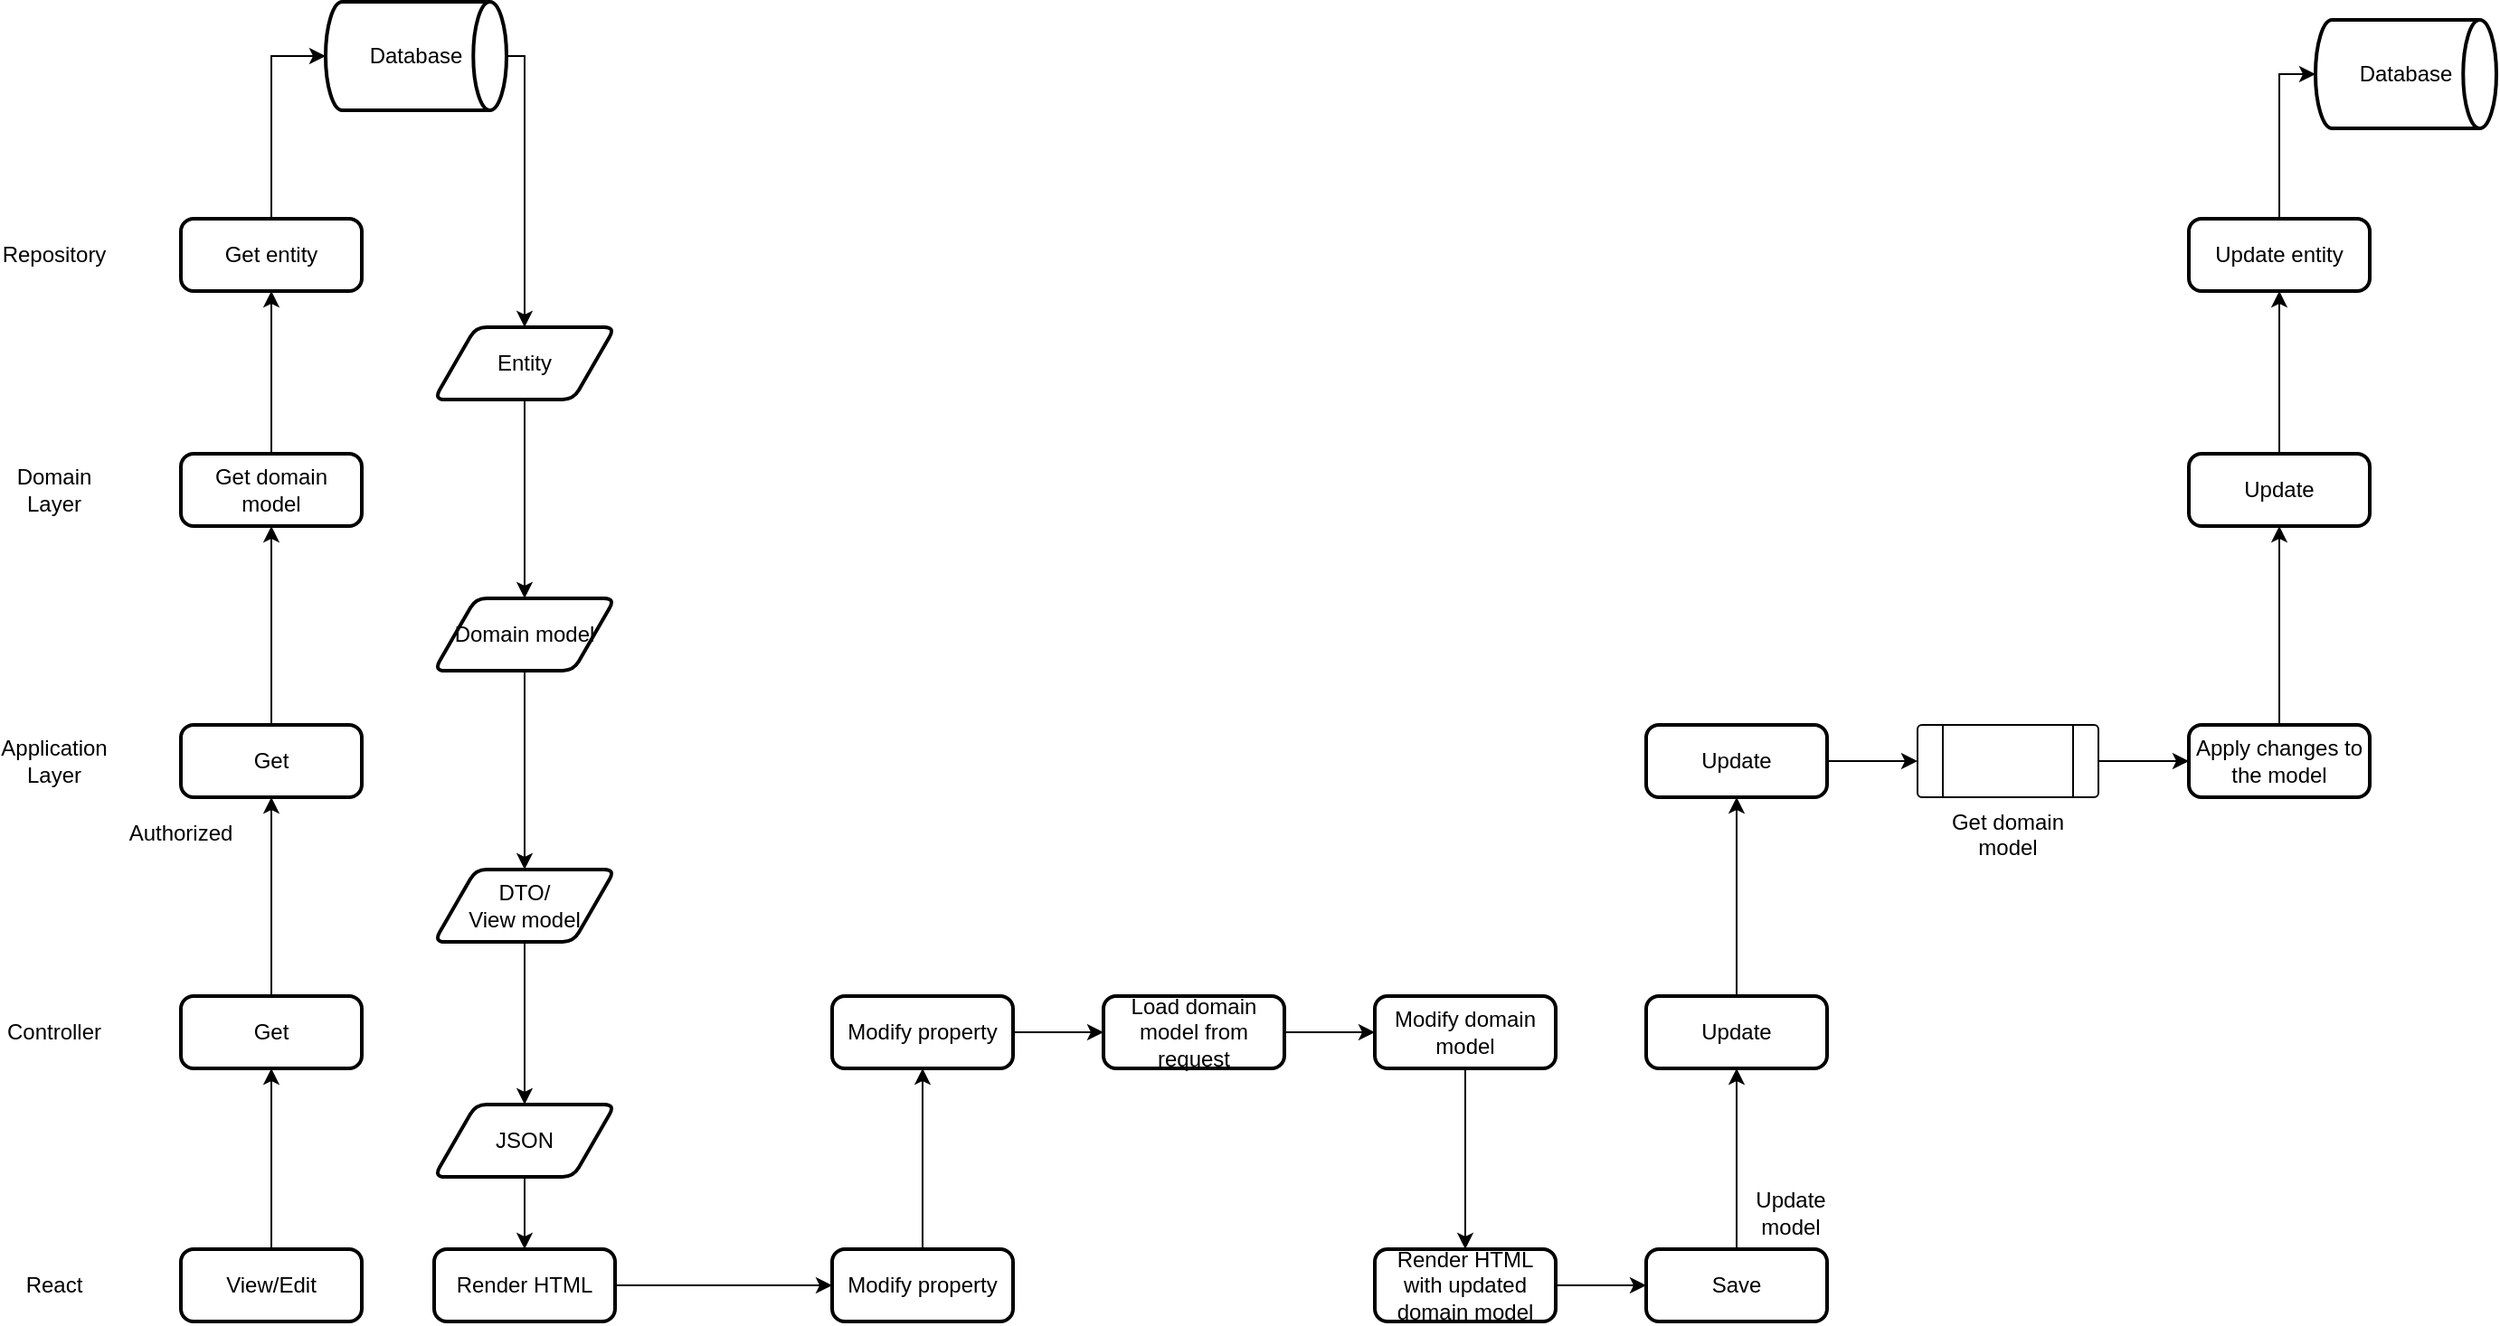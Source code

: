 <mxfile version="18.1.3" type="github" pages="2">
  <diagram id="UZlAoY8R5VcKf9cAuN2n" name="Page-1">
    <mxGraphModel dx="1422" dy="1934" grid="1" gridSize="10" guides="1" tooltips="1" connect="1" arrows="1" fold="1" page="1" pageScale="1" pageWidth="850" pageHeight="1100" math="0" shadow="0">
      <root>
        <mxCell id="0" />
        <mxCell id="1" parent="0" />
        <mxCell id="nLotIpKPpWjUnJANjfWQ-1" value="React" style="text;html=1;strokeColor=none;fillColor=none;align=center;verticalAlign=middle;whiteSpace=wrap;rounded=0;" parent="1" vertex="1">
          <mxGeometry x="90" y="620" width="40" height="20" as="geometry" />
        </mxCell>
        <mxCell id="nLotIpKPpWjUnJANjfWQ-2" value="Controller" style="text;html=1;strokeColor=none;fillColor=none;align=center;verticalAlign=middle;whiteSpace=wrap;rounded=0;" parent="1" vertex="1">
          <mxGeometry x="90" y="480" width="40" height="20" as="geometry" />
        </mxCell>
        <mxCell id="nLotIpKPpWjUnJANjfWQ-3" value="Application Layer" style="text;html=1;strokeColor=none;fillColor=none;align=center;verticalAlign=middle;whiteSpace=wrap;rounded=0;" parent="1" vertex="1">
          <mxGeometry x="90" y="330" width="40" height="20" as="geometry" />
        </mxCell>
        <mxCell id="nLotIpKPpWjUnJANjfWQ-5" value="Domain Layer" style="text;html=1;strokeColor=none;fillColor=none;align=center;verticalAlign=middle;whiteSpace=wrap;rounded=0;" parent="1" vertex="1">
          <mxGeometry x="90" y="180" width="40" height="20" as="geometry" />
        </mxCell>
        <mxCell id="nLotIpKPpWjUnJANjfWQ-12" style="edgeStyle=orthogonalEdgeStyle;rounded=0;orthogonalLoop=1;jettySize=auto;html=1;exitX=0.5;exitY=0;exitDx=0;exitDy=0;entryX=0.5;entryY=1;entryDx=0;entryDy=0;" parent="1" source="nLotIpKPpWjUnJANjfWQ-7" target="nLotIpKPpWjUnJANjfWQ-8" edge="1">
          <mxGeometry relative="1" as="geometry" />
        </mxCell>
        <mxCell id="nLotIpKPpWjUnJANjfWQ-7" value="View/Edit" style="rounded=1;whiteSpace=wrap;html=1;absoluteArcSize=1;arcSize=14;strokeWidth=2;" parent="1" vertex="1">
          <mxGeometry x="180" y="610" width="100" height="40" as="geometry" />
        </mxCell>
        <mxCell id="nLotIpKPpWjUnJANjfWQ-11" style="edgeStyle=orthogonalEdgeStyle;rounded=0;orthogonalLoop=1;jettySize=auto;html=1;exitX=0.5;exitY=0;exitDx=0;exitDy=0;entryX=0.5;entryY=1;entryDx=0;entryDy=0;" parent="1" source="nLotIpKPpWjUnJANjfWQ-8" target="nLotIpKPpWjUnJANjfWQ-10" edge="1">
          <mxGeometry relative="1" as="geometry" />
        </mxCell>
        <mxCell id="nLotIpKPpWjUnJANjfWQ-8" value="Get" style="rounded=1;whiteSpace=wrap;html=1;absoluteArcSize=1;arcSize=14;strokeWidth=2;" parent="1" vertex="1">
          <mxGeometry x="180" y="470" width="100" height="40" as="geometry" />
        </mxCell>
        <mxCell id="nLotIpKPpWjUnJANjfWQ-18" style="edgeStyle=orthogonalEdgeStyle;rounded=0;orthogonalLoop=1;jettySize=auto;html=1;exitX=0.5;exitY=0;exitDx=0;exitDy=0;entryX=0.5;entryY=1;entryDx=0;entryDy=0;" parent="1" source="nLotIpKPpWjUnJANjfWQ-10" target="nLotIpKPpWjUnJANjfWQ-15" edge="1">
          <mxGeometry relative="1" as="geometry" />
        </mxCell>
        <mxCell id="nLotIpKPpWjUnJANjfWQ-10" value="Get" style="rounded=1;whiteSpace=wrap;html=1;absoluteArcSize=1;arcSize=14;strokeWidth=2;" parent="1" vertex="1">
          <mxGeometry x="180" y="320" width="100" height="40" as="geometry" />
        </mxCell>
        <mxCell id="nLotIpKPpWjUnJANjfWQ-13" value="Authorized" style="text;html=1;strokeColor=none;fillColor=none;align=center;verticalAlign=middle;whiteSpace=wrap;rounded=0;" parent="1" vertex="1">
          <mxGeometry x="160" y="370" width="40" height="20" as="geometry" />
        </mxCell>
        <mxCell id="nLotIpKPpWjUnJANjfWQ-14" value="Repository" style="text;html=1;strokeColor=none;fillColor=none;align=center;verticalAlign=middle;whiteSpace=wrap;rounded=0;" parent="1" vertex="1">
          <mxGeometry x="90" y="50" width="40" height="20" as="geometry" />
        </mxCell>
        <mxCell id="nLotIpKPpWjUnJANjfWQ-19" style="edgeStyle=orthogonalEdgeStyle;rounded=0;orthogonalLoop=1;jettySize=auto;html=1;exitX=0.5;exitY=0;exitDx=0;exitDy=0;entryX=0.5;entryY=1;entryDx=0;entryDy=0;" parent="1" source="nLotIpKPpWjUnJANjfWQ-15" target="nLotIpKPpWjUnJANjfWQ-17" edge="1">
          <mxGeometry relative="1" as="geometry" />
        </mxCell>
        <mxCell id="nLotIpKPpWjUnJANjfWQ-15" value="Get domain model" style="rounded=1;whiteSpace=wrap;html=1;absoluteArcSize=1;arcSize=14;strokeWidth=2;" parent="1" vertex="1">
          <mxGeometry x="180" y="170" width="100" height="40" as="geometry" />
        </mxCell>
        <mxCell id="nLotIpKPpWjUnJANjfWQ-24" style="edgeStyle=orthogonalEdgeStyle;rounded=0;orthogonalLoop=1;jettySize=auto;html=1;exitX=1;exitY=0.5;exitDx=0;exitDy=0;exitPerimeter=0;" parent="1" source="nLotIpKPpWjUnJANjfWQ-16" target="nLotIpKPpWjUnJANjfWQ-21" edge="1">
          <mxGeometry relative="1" as="geometry">
            <Array as="points">
              <mxPoint x="370" y="-50" />
            </Array>
          </mxGeometry>
        </mxCell>
        <mxCell id="nLotIpKPpWjUnJANjfWQ-16" value="Database" style="strokeWidth=2;html=1;shape=mxgraph.flowchart.direct_data;whiteSpace=wrap;" parent="1" vertex="1">
          <mxGeometry x="260" y="-80" width="100" height="60" as="geometry" />
        </mxCell>
        <mxCell id="nLotIpKPpWjUnJANjfWQ-20" style="edgeStyle=orthogonalEdgeStyle;rounded=0;orthogonalLoop=1;jettySize=auto;html=1;exitX=0.5;exitY=0;exitDx=0;exitDy=0;entryX=0;entryY=0.5;entryDx=0;entryDy=0;entryPerimeter=0;" parent="1" source="nLotIpKPpWjUnJANjfWQ-17" target="nLotIpKPpWjUnJANjfWQ-16" edge="1">
          <mxGeometry relative="1" as="geometry" />
        </mxCell>
        <mxCell id="nLotIpKPpWjUnJANjfWQ-17" value="Get entity" style="rounded=1;whiteSpace=wrap;html=1;absoluteArcSize=1;arcSize=14;strokeWidth=2;" parent="1" vertex="1">
          <mxGeometry x="180" y="40" width="100" height="40" as="geometry" />
        </mxCell>
        <mxCell id="nLotIpKPpWjUnJANjfWQ-25" style="edgeStyle=orthogonalEdgeStyle;rounded=0;orthogonalLoop=1;jettySize=auto;html=1;exitX=0.5;exitY=1;exitDx=0;exitDy=0;entryX=0.5;entryY=0;entryDx=0;entryDy=0;" parent="1" source="nLotIpKPpWjUnJANjfWQ-21" target="nLotIpKPpWjUnJANjfWQ-22" edge="1">
          <mxGeometry relative="1" as="geometry" />
        </mxCell>
        <mxCell id="nLotIpKPpWjUnJANjfWQ-21" value="Entity" style="shape=parallelogram;html=1;strokeWidth=2;perimeter=parallelogramPerimeter;whiteSpace=wrap;rounded=1;arcSize=12;size=0.23;" parent="1" vertex="1">
          <mxGeometry x="320" y="100" width="100" height="40" as="geometry" />
        </mxCell>
        <mxCell id="nLotIpKPpWjUnJANjfWQ-28" style="edgeStyle=orthogonalEdgeStyle;rounded=0;orthogonalLoop=1;jettySize=auto;html=1;exitX=0.5;exitY=1;exitDx=0;exitDy=0;" parent="1" source="nLotIpKPpWjUnJANjfWQ-22" target="nLotIpKPpWjUnJANjfWQ-27" edge="1">
          <mxGeometry relative="1" as="geometry" />
        </mxCell>
        <mxCell id="nLotIpKPpWjUnJANjfWQ-22" value="Domain model" style="shape=parallelogram;html=1;strokeWidth=2;perimeter=parallelogramPerimeter;whiteSpace=wrap;rounded=1;arcSize=12;size=0.23;" parent="1" vertex="1">
          <mxGeometry x="320" y="250" width="100" height="40" as="geometry" />
        </mxCell>
        <mxCell id="nLotIpKPpWjUnJANjfWQ-30" style="edgeStyle=orthogonalEdgeStyle;rounded=0;orthogonalLoop=1;jettySize=auto;html=1;exitX=0.5;exitY=1;exitDx=0;exitDy=0;" parent="1" source="nLotIpKPpWjUnJANjfWQ-27" target="nLotIpKPpWjUnJANjfWQ-29" edge="1">
          <mxGeometry relative="1" as="geometry" />
        </mxCell>
        <mxCell id="nLotIpKPpWjUnJANjfWQ-27" value="DTO/&lt;br&gt;View model" style="shape=parallelogram;html=1;strokeWidth=2;perimeter=parallelogramPerimeter;whiteSpace=wrap;rounded=1;arcSize=12;size=0.23;" parent="1" vertex="1">
          <mxGeometry x="320" y="400" width="100" height="40" as="geometry" />
        </mxCell>
        <mxCell id="nLotIpKPpWjUnJANjfWQ-32" style="edgeStyle=orthogonalEdgeStyle;rounded=0;orthogonalLoop=1;jettySize=auto;html=1;exitX=0.5;exitY=1;exitDx=0;exitDy=0;entryX=0.5;entryY=0;entryDx=0;entryDy=0;" parent="1" source="nLotIpKPpWjUnJANjfWQ-29" target="nLotIpKPpWjUnJANjfWQ-31" edge="1">
          <mxGeometry relative="1" as="geometry" />
        </mxCell>
        <mxCell id="nLotIpKPpWjUnJANjfWQ-29" value="JSON" style="shape=parallelogram;html=1;strokeWidth=2;perimeter=parallelogramPerimeter;whiteSpace=wrap;rounded=1;arcSize=12;size=0.23;" parent="1" vertex="1">
          <mxGeometry x="320" y="530" width="100" height="40" as="geometry" />
        </mxCell>
        <mxCell id="nLotIpKPpWjUnJANjfWQ-34" style="edgeStyle=orthogonalEdgeStyle;rounded=0;orthogonalLoop=1;jettySize=auto;html=1;exitX=1;exitY=0.5;exitDx=0;exitDy=0;entryX=0;entryY=0.5;entryDx=0;entryDy=0;" parent="1" source="nLotIpKPpWjUnJANjfWQ-31" target="nLotIpKPpWjUnJANjfWQ-33" edge="1">
          <mxGeometry relative="1" as="geometry" />
        </mxCell>
        <mxCell id="nLotIpKPpWjUnJANjfWQ-31" value="Render HTML" style="rounded=1;whiteSpace=wrap;html=1;absoluteArcSize=1;arcSize=14;strokeWidth=2;" parent="1" vertex="1">
          <mxGeometry x="320" y="610" width="100" height="40" as="geometry" />
        </mxCell>
        <mxCell id="nLotIpKPpWjUnJANjfWQ-38" style="edgeStyle=orthogonalEdgeStyle;rounded=0;orthogonalLoop=1;jettySize=auto;html=1;exitX=0.5;exitY=0;exitDx=0;exitDy=0;entryX=0.5;entryY=1;entryDx=0;entryDy=0;" parent="1" source="nLotIpKPpWjUnJANjfWQ-33" target="nLotIpKPpWjUnJANjfWQ-37" edge="1">
          <mxGeometry relative="1" as="geometry" />
        </mxCell>
        <mxCell id="nLotIpKPpWjUnJANjfWQ-33" value="Modify property" style="rounded=1;whiteSpace=wrap;html=1;absoluteArcSize=1;arcSize=14;strokeWidth=2;" parent="1" vertex="1">
          <mxGeometry x="540" y="610" width="100" height="40" as="geometry" />
        </mxCell>
        <mxCell id="nLotIpKPpWjUnJANjfWQ-44" style="edgeStyle=orthogonalEdgeStyle;rounded=0;orthogonalLoop=1;jettySize=auto;html=1;exitX=0.5;exitY=1;exitDx=0;exitDy=0;entryX=0.5;entryY=0;entryDx=0;entryDy=0;" parent="1" source="nLotIpKPpWjUnJANjfWQ-36" target="nLotIpKPpWjUnJANjfWQ-43" edge="1">
          <mxGeometry relative="1" as="geometry" />
        </mxCell>
        <mxCell id="nLotIpKPpWjUnJANjfWQ-36" value="Modify domain model" style="rounded=1;whiteSpace=wrap;html=1;absoluteArcSize=1;arcSize=14;strokeWidth=2;" parent="1" vertex="1">
          <mxGeometry x="840" y="470" width="100" height="40" as="geometry" />
        </mxCell>
        <mxCell id="nLotIpKPpWjUnJANjfWQ-41" style="edgeStyle=orthogonalEdgeStyle;rounded=0;orthogonalLoop=1;jettySize=auto;html=1;exitX=1;exitY=0.5;exitDx=0;exitDy=0;entryX=0;entryY=0.5;entryDx=0;entryDy=0;" parent="1" source="nLotIpKPpWjUnJANjfWQ-37" target="nLotIpKPpWjUnJANjfWQ-40" edge="1">
          <mxGeometry relative="1" as="geometry" />
        </mxCell>
        <mxCell id="nLotIpKPpWjUnJANjfWQ-37" value="Modify property" style="rounded=1;whiteSpace=wrap;html=1;absoluteArcSize=1;arcSize=14;strokeWidth=2;" parent="1" vertex="1">
          <mxGeometry x="540" y="470" width="100" height="40" as="geometry" />
        </mxCell>
        <mxCell id="nLotIpKPpWjUnJANjfWQ-42" style="edgeStyle=orthogonalEdgeStyle;rounded=0;orthogonalLoop=1;jettySize=auto;html=1;exitX=1;exitY=0.5;exitDx=0;exitDy=0;entryX=0;entryY=0.5;entryDx=0;entryDy=0;" parent="1" source="nLotIpKPpWjUnJANjfWQ-40" target="nLotIpKPpWjUnJANjfWQ-36" edge="1">
          <mxGeometry relative="1" as="geometry" />
        </mxCell>
        <mxCell id="nLotIpKPpWjUnJANjfWQ-40" value="Load domain model from request" style="rounded=1;whiteSpace=wrap;html=1;absoluteArcSize=1;arcSize=14;strokeWidth=2;" parent="1" vertex="1">
          <mxGeometry x="690" y="470" width="100" height="40" as="geometry" />
        </mxCell>
        <mxCell id="nLotIpKPpWjUnJANjfWQ-46" style="edgeStyle=orthogonalEdgeStyle;rounded=0;orthogonalLoop=1;jettySize=auto;html=1;exitX=1;exitY=0.5;exitDx=0;exitDy=0;" parent="1" source="nLotIpKPpWjUnJANjfWQ-43" target="nLotIpKPpWjUnJANjfWQ-45" edge="1">
          <mxGeometry relative="1" as="geometry" />
        </mxCell>
        <mxCell id="nLotIpKPpWjUnJANjfWQ-43" value="Render HTML with updated domain model" style="rounded=1;whiteSpace=wrap;html=1;absoluteArcSize=1;arcSize=14;strokeWidth=2;" parent="1" vertex="1">
          <mxGeometry x="840" y="610" width="100" height="40" as="geometry" />
        </mxCell>
        <mxCell id="nLotIpKPpWjUnJANjfWQ-48" style="edgeStyle=orthogonalEdgeStyle;rounded=0;orthogonalLoop=1;jettySize=auto;html=1;exitX=0.5;exitY=0;exitDx=0;exitDy=0;entryX=0.5;entryY=1;entryDx=0;entryDy=0;" parent="1" source="nLotIpKPpWjUnJANjfWQ-45" target="nLotIpKPpWjUnJANjfWQ-47" edge="1">
          <mxGeometry relative="1" as="geometry" />
        </mxCell>
        <mxCell id="nLotIpKPpWjUnJANjfWQ-45" value="Save" style="rounded=1;whiteSpace=wrap;html=1;absoluteArcSize=1;arcSize=14;strokeWidth=2;" parent="1" vertex="1">
          <mxGeometry x="990" y="610" width="100" height="40" as="geometry" />
        </mxCell>
        <mxCell id="nLotIpKPpWjUnJANjfWQ-50" style="edgeStyle=orthogonalEdgeStyle;rounded=0;orthogonalLoop=1;jettySize=auto;html=1;exitX=0.5;exitY=0;exitDx=0;exitDy=0;entryX=0.5;entryY=1;entryDx=0;entryDy=0;" parent="1" source="nLotIpKPpWjUnJANjfWQ-47" target="nLotIpKPpWjUnJANjfWQ-49" edge="1">
          <mxGeometry relative="1" as="geometry" />
        </mxCell>
        <mxCell id="nLotIpKPpWjUnJANjfWQ-47" value="Update" style="rounded=1;whiteSpace=wrap;html=1;absoluteArcSize=1;arcSize=14;strokeWidth=2;" parent="1" vertex="1">
          <mxGeometry x="990" y="470" width="100" height="40" as="geometry" />
        </mxCell>
        <mxCell id="nLotIpKPpWjUnJANjfWQ-52" style="edgeStyle=orthogonalEdgeStyle;rounded=0;orthogonalLoop=1;jettySize=auto;html=1;exitX=1;exitY=0.5;exitDx=0;exitDy=0;entryX=0;entryY=0.5;entryDx=0;entryDy=0;" parent="1" source="nLotIpKPpWjUnJANjfWQ-49" target="nLotIpKPpWjUnJANjfWQ-51" edge="1">
          <mxGeometry relative="1" as="geometry" />
        </mxCell>
        <mxCell id="nLotIpKPpWjUnJANjfWQ-49" value="Update" style="rounded=1;whiteSpace=wrap;html=1;absoluteArcSize=1;arcSize=14;strokeWidth=2;" parent="1" vertex="1">
          <mxGeometry x="990" y="320" width="100" height="40" as="geometry" />
        </mxCell>
        <mxCell id="nLotIpKPpWjUnJANjfWQ-54" style="edgeStyle=orthogonalEdgeStyle;rounded=0;orthogonalLoop=1;jettySize=auto;html=1;exitX=1;exitY=0.5;exitDx=0;exitDy=0;entryX=0;entryY=0.5;entryDx=0;entryDy=0;" parent="1" source="nLotIpKPpWjUnJANjfWQ-51" target="nLotIpKPpWjUnJANjfWQ-53" edge="1">
          <mxGeometry relative="1" as="geometry" />
        </mxCell>
        <mxCell id="nLotIpKPpWjUnJANjfWQ-51" value="Get domain model" style="verticalLabelPosition=bottom;verticalAlign=top;html=1;shape=process;whiteSpace=wrap;rounded=1;size=0.14;arcSize=6;" parent="1" vertex="1">
          <mxGeometry x="1140" y="320" width="100" height="40" as="geometry" />
        </mxCell>
        <mxCell id="nLotIpKPpWjUnJANjfWQ-59" style="edgeStyle=orthogonalEdgeStyle;rounded=0;orthogonalLoop=1;jettySize=auto;html=1;exitX=0.5;exitY=0;exitDx=0;exitDy=0;entryX=0.5;entryY=1;entryDx=0;entryDy=0;" parent="1" source="nLotIpKPpWjUnJANjfWQ-53" target="nLotIpKPpWjUnJANjfWQ-56" edge="1">
          <mxGeometry relative="1" as="geometry" />
        </mxCell>
        <mxCell id="nLotIpKPpWjUnJANjfWQ-53" value="Apply changes to the model" style="rounded=1;whiteSpace=wrap;html=1;absoluteArcSize=1;arcSize=14;strokeWidth=2;" parent="1" vertex="1">
          <mxGeometry x="1290" y="320" width="100" height="40" as="geometry" />
        </mxCell>
        <mxCell id="nLotIpKPpWjUnJANjfWQ-55" value="Update model" style="text;html=1;strokeColor=none;fillColor=none;align=center;verticalAlign=middle;whiteSpace=wrap;rounded=0;" parent="1" vertex="1">
          <mxGeometry x="1050" y="580" width="40" height="20" as="geometry" />
        </mxCell>
        <mxCell id="nLotIpKPpWjUnJANjfWQ-60" style="edgeStyle=orthogonalEdgeStyle;rounded=0;orthogonalLoop=1;jettySize=auto;html=1;exitX=0.5;exitY=0;exitDx=0;exitDy=0;" parent="1" source="nLotIpKPpWjUnJANjfWQ-56" target="nLotIpKPpWjUnJANjfWQ-58" edge="1">
          <mxGeometry relative="1" as="geometry" />
        </mxCell>
        <mxCell id="nLotIpKPpWjUnJANjfWQ-56" value="Update" style="rounded=1;whiteSpace=wrap;html=1;absoluteArcSize=1;arcSize=14;strokeWidth=2;" parent="1" vertex="1">
          <mxGeometry x="1290" y="170" width="100" height="40" as="geometry" />
        </mxCell>
        <mxCell id="nLotIpKPpWjUnJANjfWQ-62" style="edgeStyle=orthogonalEdgeStyle;rounded=0;orthogonalLoop=1;jettySize=auto;html=1;exitX=0.5;exitY=0;exitDx=0;exitDy=0;entryX=0;entryY=0.5;entryDx=0;entryDy=0;entryPerimeter=0;" parent="1" source="nLotIpKPpWjUnJANjfWQ-58" target="nLotIpKPpWjUnJANjfWQ-61" edge="1">
          <mxGeometry relative="1" as="geometry" />
        </mxCell>
        <mxCell id="nLotIpKPpWjUnJANjfWQ-58" value="Update entity" style="rounded=1;whiteSpace=wrap;html=1;absoluteArcSize=1;arcSize=14;strokeWidth=2;" parent="1" vertex="1">
          <mxGeometry x="1290" y="40" width="100" height="40" as="geometry" />
        </mxCell>
        <mxCell id="nLotIpKPpWjUnJANjfWQ-61" value="Database" style="strokeWidth=2;html=1;shape=mxgraph.flowchart.direct_data;whiteSpace=wrap;" parent="1" vertex="1">
          <mxGeometry x="1360" y="-70" width="100" height="60" as="geometry" />
        </mxCell>
      </root>
    </mxGraphModel>
  </diagram>
  <diagram id="x6YIwiCo0DhBEQLWqY0_" name="Page-2">
    <mxGraphModel dx="1422" dy="834" grid="1" gridSize="10" guides="1" tooltips="1" connect="1" arrows="1" fold="1" page="1" pageScale="1" pageWidth="850" pageHeight="1100" math="0" shadow="0">
      <root>
        <mxCell id="0" />
        <mxCell id="1" parent="0" />
        <mxCell id="HX41A1APYuWKKBgyzjFO-12" style="edgeStyle=orthogonalEdgeStyle;rounded=0;orthogonalLoop=1;jettySize=auto;html=1;exitX=1;exitY=0.25;exitDx=0;exitDy=0;entryX=0;entryY=0.25;entryDx=0;entryDy=0;" edge="1" parent="1" source="HX41A1APYuWKKBgyzjFO-1" target="HX41A1APYuWKKBgyzjFO-2">
          <mxGeometry relative="1" as="geometry" />
        </mxCell>
        <mxCell id="HX41A1APYuWKKBgyzjFO-35" style="edgeStyle=orthogonalEdgeStyle;rounded=0;orthogonalLoop=1;jettySize=auto;html=1;exitX=0.5;exitY=1;exitDx=0;exitDy=0;entryX=0.5;entryY=0;entryDx=0;entryDy=0;" edge="1" parent="1" source="HX41A1APYuWKKBgyzjFO-1" target="HX41A1APYuWKKBgyzjFO-26">
          <mxGeometry relative="1" as="geometry" />
        </mxCell>
        <mxCell id="HX41A1APYuWKKBgyzjFO-1" value="View/Edit" style="rounded=1;whiteSpace=wrap;html=1;absoluteArcSize=1;arcSize=14;strokeWidth=2;" vertex="1" parent="1">
          <mxGeometry x="50" y="190" width="100" height="50" as="geometry" />
        </mxCell>
        <mxCell id="HX41A1APYuWKKBgyzjFO-13" style="edgeStyle=orthogonalEdgeStyle;rounded=0;orthogonalLoop=1;jettySize=auto;html=1;exitX=1;exitY=0.25;exitDx=0;exitDy=0;entryX=0;entryY=0.25;entryDx=0;entryDy=0;" edge="1" parent="1" source="HX41A1APYuWKKBgyzjFO-2" target="HX41A1APYuWKKBgyzjFO-3">
          <mxGeometry relative="1" as="geometry" />
        </mxCell>
        <mxCell id="HX41A1APYuWKKBgyzjFO-22" style="edgeStyle=orthogonalEdgeStyle;rounded=0;orthogonalLoop=1;jettySize=auto;html=1;exitX=0;exitY=0.75;exitDx=0;exitDy=0;entryX=1;entryY=0.75;entryDx=0;entryDy=0;" edge="1" parent="1" source="HX41A1APYuWKKBgyzjFO-2" target="HX41A1APYuWKKBgyzjFO-1">
          <mxGeometry relative="1" as="geometry" />
        </mxCell>
        <mxCell id="HX41A1APYuWKKBgyzjFO-2" value="Get" style="rounded=1;whiteSpace=wrap;html=1;absoluteArcSize=1;arcSize=14;strokeWidth=2;" vertex="1" parent="1">
          <mxGeometry x="220" y="190" width="100" height="50" as="geometry" />
        </mxCell>
        <mxCell id="HX41A1APYuWKKBgyzjFO-14" style="edgeStyle=orthogonalEdgeStyle;rounded=0;orthogonalLoop=1;jettySize=auto;html=1;exitX=1;exitY=0.25;exitDx=0;exitDy=0;entryX=0;entryY=0.25;entryDx=0;entryDy=0;" edge="1" parent="1" source="HX41A1APYuWKKBgyzjFO-3" target="HX41A1APYuWKKBgyzjFO-7">
          <mxGeometry relative="1" as="geometry" />
        </mxCell>
        <mxCell id="HX41A1APYuWKKBgyzjFO-21" style="edgeStyle=orthogonalEdgeStyle;rounded=0;orthogonalLoop=1;jettySize=auto;html=1;exitX=0;exitY=0.75;exitDx=0;exitDy=0;entryX=1;entryY=0.75;entryDx=0;entryDy=0;" edge="1" parent="1" source="HX41A1APYuWKKBgyzjFO-3" target="HX41A1APYuWKKBgyzjFO-2">
          <mxGeometry relative="1" as="geometry" />
        </mxCell>
        <mxCell id="HX41A1APYuWKKBgyzjFO-3" value="Get" style="rounded=1;whiteSpace=wrap;html=1;absoluteArcSize=1;arcSize=14;strokeWidth=2;" vertex="1" parent="1">
          <mxGeometry x="390" y="190" width="100" height="50" as="geometry" />
        </mxCell>
        <mxCell id="HX41A1APYuWKKBgyzjFO-4" value="React" style="text;html=1;strokeColor=none;fillColor=none;align=center;verticalAlign=middle;whiteSpace=wrap;rounded=0;" vertex="1" parent="1">
          <mxGeometry x="70" y="130" width="60" height="30" as="geometry" />
        </mxCell>
        <mxCell id="HX41A1APYuWKKBgyzjFO-5" value="Controller" style="text;html=1;strokeColor=none;fillColor=none;align=center;verticalAlign=middle;whiteSpace=wrap;rounded=0;" vertex="1" parent="1">
          <mxGeometry x="240" y="130" width="60" height="30" as="geometry" />
        </mxCell>
        <mxCell id="HX41A1APYuWKKBgyzjFO-6" value="Application service" style="text;html=1;strokeColor=none;fillColor=none;align=center;verticalAlign=middle;whiteSpace=wrap;rounded=0;" vertex="1" parent="1">
          <mxGeometry x="410" y="130" width="60" height="30" as="geometry" />
        </mxCell>
        <mxCell id="HX41A1APYuWKKBgyzjFO-15" style="edgeStyle=orthogonalEdgeStyle;rounded=0;orthogonalLoop=1;jettySize=auto;html=1;exitX=1;exitY=0.25;exitDx=0;exitDy=0;entryX=0;entryY=0.25;entryDx=0;entryDy=0;" edge="1" parent="1" source="HX41A1APYuWKKBgyzjFO-7" target="HX41A1APYuWKKBgyzjFO-9">
          <mxGeometry relative="1" as="geometry" />
        </mxCell>
        <mxCell id="HX41A1APYuWKKBgyzjFO-20" style="edgeStyle=orthogonalEdgeStyle;rounded=0;orthogonalLoop=1;jettySize=auto;html=1;exitX=0;exitY=0.75;exitDx=0;exitDy=0;entryX=1;entryY=0.75;entryDx=0;entryDy=0;" edge="1" parent="1" source="HX41A1APYuWKKBgyzjFO-7" target="HX41A1APYuWKKBgyzjFO-3">
          <mxGeometry relative="1" as="geometry" />
        </mxCell>
        <mxCell id="HX41A1APYuWKKBgyzjFO-7" value="Get" style="rounded=1;whiteSpace=wrap;html=1;absoluteArcSize=1;arcSize=14;strokeWidth=2;" vertex="1" parent="1">
          <mxGeometry x="560" y="190" width="100" height="50" as="geometry" />
        </mxCell>
        <mxCell id="HX41A1APYuWKKBgyzjFO-8" value="Domain service" style="text;html=1;strokeColor=none;fillColor=none;align=center;verticalAlign=middle;whiteSpace=wrap;rounded=0;" vertex="1" parent="1">
          <mxGeometry x="580" y="130" width="60" height="30" as="geometry" />
        </mxCell>
        <mxCell id="HX41A1APYuWKKBgyzjFO-18" style="edgeStyle=orthogonalEdgeStyle;rounded=0;orthogonalLoop=1;jettySize=auto;html=1;exitX=0;exitY=0.75;exitDx=0;exitDy=0;entryX=1;entryY=0.75;entryDx=0;entryDy=0;" edge="1" parent="1" source="HX41A1APYuWKKBgyzjFO-9" target="HX41A1APYuWKKBgyzjFO-7">
          <mxGeometry relative="1" as="geometry" />
        </mxCell>
        <mxCell id="HX41A1APYuWKKBgyzjFO-9" value="Get" style="rounded=1;whiteSpace=wrap;html=1;absoluteArcSize=1;arcSize=14;strokeWidth=2;" vertex="1" parent="1">
          <mxGeometry x="730" y="190" width="100" height="50" as="geometry" />
        </mxCell>
        <mxCell id="HX41A1APYuWKKBgyzjFO-10" value="Repository" style="text;html=1;strokeColor=none;fillColor=none;align=center;verticalAlign=middle;whiteSpace=wrap;rounded=0;" vertex="1" parent="1">
          <mxGeometry x="750" y="130" width="60" height="30" as="geometry" />
        </mxCell>
        <mxCell id="HX41A1APYuWKKBgyzjFO-11" value="Database" style="text;html=1;strokeColor=none;fillColor=none;align=center;verticalAlign=middle;whiteSpace=wrap;rounded=0;" vertex="1" parent="1">
          <mxGeometry x="920" y="130" width="60" height="30" as="geometry" />
        </mxCell>
        <mxCell id="HX41A1APYuWKKBgyzjFO-16" style="edgeStyle=orthogonalEdgeStyle;rounded=0;orthogonalLoop=1;jettySize=auto;html=1;exitX=1;exitY=0.25;exitDx=0;exitDy=0;" edge="1" parent="1" source="HX41A1APYuWKKBgyzjFO-9">
          <mxGeometry relative="1" as="geometry">
            <mxPoint x="830" y="230" as="targetPoint" />
            <Array as="points">
              <mxPoint x="950" y="203" />
              <mxPoint x="950" y="230" />
            </Array>
          </mxGeometry>
        </mxCell>
        <mxCell id="HX41A1APYuWKKBgyzjFO-17" value="Data rows" style="text;html=1;strokeColor=none;fillColor=none;align=center;verticalAlign=middle;whiteSpace=wrap;rounded=0;" vertex="1" parent="1">
          <mxGeometry x="850" y="230" width="60" height="30" as="geometry" />
        </mxCell>
        <mxCell id="HX41A1APYuWKKBgyzjFO-19" value="Entity" style="text;html=1;strokeColor=none;fillColor=none;align=center;verticalAlign=middle;whiteSpace=wrap;rounded=0;" vertex="1" parent="1">
          <mxGeometry x="660" y="230" width="60" height="30" as="geometry" />
        </mxCell>
        <mxCell id="HX41A1APYuWKKBgyzjFO-23" value="Domain model" style="text;html=1;strokeColor=none;fillColor=none;align=center;verticalAlign=middle;whiteSpace=wrap;rounded=0;" vertex="1" parent="1">
          <mxGeometry x="490" y="230" width="60" height="30" as="geometry" />
        </mxCell>
        <mxCell id="HX41A1APYuWKKBgyzjFO-24" value="DTO" style="text;html=1;strokeColor=none;fillColor=none;align=center;verticalAlign=middle;whiteSpace=wrap;rounded=0;" vertex="1" parent="1">
          <mxGeometry x="320" y="230" width="60" height="30" as="geometry" />
        </mxCell>
        <mxCell id="HX41A1APYuWKKBgyzjFO-25" value="JSON" style="text;html=1;strokeColor=none;fillColor=none;align=center;verticalAlign=middle;whiteSpace=wrap;rounded=0;" vertex="1" parent="1">
          <mxGeometry x="140" y="230" width="60" height="30" as="geometry" />
        </mxCell>
        <mxCell id="HX41A1APYuWKKBgyzjFO-37" style="edgeStyle=orthogonalEdgeStyle;rounded=0;orthogonalLoop=1;jettySize=auto;html=1;exitX=0.5;exitY=1;exitDx=0;exitDy=0;entryX=0.5;entryY=0;entryDx=0;entryDy=0;" edge="1" parent="1" source="HX41A1APYuWKKBgyzjFO-26" target="HX41A1APYuWKKBgyzjFO-36">
          <mxGeometry relative="1" as="geometry" />
        </mxCell>
        <mxCell id="HX41A1APYuWKKBgyzjFO-26" value="Render Layout" style="rounded=1;whiteSpace=wrap;html=1;absoluteArcSize=1;arcSize=14;strokeWidth=2;" vertex="1" parent="1">
          <mxGeometry x="50" y="270" width="100" height="50" as="geometry" />
        </mxCell>
        <mxCell id="HX41A1APYuWKKBgyzjFO-27" value="Id" style="text;html=1;strokeColor=none;fillColor=none;align=center;verticalAlign=middle;whiteSpace=wrap;rounded=0;" vertex="1" parent="1">
          <mxGeometry x="660" y="180" width="60" height="30" as="geometry" />
        </mxCell>
        <mxCell id="HX41A1APYuWKKBgyzjFO-28" value="SQL" style="text;html=1;strokeColor=none;fillColor=none;align=center;verticalAlign=middle;whiteSpace=wrap;rounded=0;" vertex="1" parent="1">
          <mxGeometry x="830" y="180" width="60" height="30" as="geometry" />
        </mxCell>
        <mxCell id="HX41A1APYuWKKBgyzjFO-30" value="Id" style="text;html=1;strokeColor=none;fillColor=none;align=center;verticalAlign=middle;whiteSpace=wrap;rounded=0;" vertex="1" parent="1">
          <mxGeometry x="480" y="180" width="60" height="30" as="geometry" />
        </mxCell>
        <mxCell id="HX41A1APYuWKKBgyzjFO-31" value="Id, Identity" style="text;html=1;strokeColor=none;fillColor=none;align=center;verticalAlign=middle;whiteSpace=wrap;rounded=0;" vertex="1" parent="1">
          <mxGeometry x="320" y="180" width="60" height="30" as="geometry" />
        </mxCell>
        <mxCell id="HX41A1APYuWKKBgyzjFO-32" value="Authorize" style="text;html=1;strokeColor=none;fillColor=none;align=center;verticalAlign=middle;whiteSpace=wrap;rounded=0;" vertex="1" parent="1">
          <mxGeometry x="380" y="170" width="60" height="30" as="geometry" />
        </mxCell>
        <mxCell id="HX41A1APYuWKKBgyzjFO-33" value="Authenticate" style="text;html=1;strokeColor=none;fillColor=none;align=center;verticalAlign=middle;whiteSpace=wrap;rounded=0;" vertex="1" parent="1">
          <mxGeometry x="160" y="130" width="60" height="30" as="geometry" />
        </mxCell>
        <mxCell id="HX41A1APYuWKKBgyzjFO-58" style="edgeStyle=orthogonalEdgeStyle;rounded=0;orthogonalLoop=1;jettySize=auto;html=1;exitX=1;exitY=0.5;exitDx=0;exitDy=0;entryX=0;entryY=0.5;entryDx=0;entryDy=0;" edge="1" parent="1" source="HX41A1APYuWKKBgyzjFO-36" target="HX41A1APYuWKKBgyzjFO-38">
          <mxGeometry relative="1" as="geometry" />
        </mxCell>
        <mxCell id="HX41A1APYuWKKBgyzjFO-36" value="Modify complex property" style="rounded=1;whiteSpace=wrap;html=1;absoluteArcSize=1;arcSize=14;strokeWidth=2;" vertex="1" parent="1">
          <mxGeometry x="50" y="350" width="100" height="50" as="geometry" />
        </mxCell>
        <mxCell id="HX41A1APYuWKKBgyzjFO-51" style="edgeStyle=orthogonalEdgeStyle;rounded=0;orthogonalLoop=1;jettySize=auto;html=1;exitX=1;exitY=0.5;exitDx=0;exitDy=0;entryX=0;entryY=0.5;entryDx=0;entryDy=0;" edge="1" parent="1" source="HX41A1APYuWKKBgyzjFO-38" target="HX41A1APYuWKKBgyzjFO-50">
          <mxGeometry relative="1" as="geometry" />
        </mxCell>
        <mxCell id="HX41A1APYuWKKBgyzjFO-38" value="Property event" style="rounded=1;whiteSpace=wrap;html=1;absoluteArcSize=1;arcSize=14;strokeWidth=2;" vertex="1" parent="1">
          <mxGeometry x="220" y="350" width="100" height="50" as="geometry" />
        </mxCell>
        <mxCell id="HX41A1APYuWKKBgyzjFO-57" style="edgeStyle=orthogonalEdgeStyle;rounded=0;orthogonalLoop=1;jettySize=auto;html=1;exitX=0;exitY=0.5;exitDx=0;exitDy=0;entryX=1;entryY=0.5;entryDx=0;entryDy=0;" edge="1" parent="1" source="HX41A1APYuWKKBgyzjFO-40" target="HX41A1APYuWKKBgyzjFO-56">
          <mxGeometry relative="1" as="geometry" />
        </mxCell>
        <mxCell id="HX41A1APYuWKKBgyzjFO-40" value="Modify model with validation" style="rounded=1;whiteSpace=wrap;html=1;absoluteArcSize=1;arcSize=14;strokeWidth=2;" vertex="1" parent="1">
          <mxGeometry x="390" y="440" width="100" height="50" as="geometry" />
        </mxCell>
        <mxCell id="HX41A1APYuWKKBgyzjFO-47" style="edgeStyle=orthogonalEdgeStyle;rounded=0;orthogonalLoop=1;jettySize=auto;html=1;exitX=0.5;exitY=1;exitDx=0;exitDy=0;entryX=0.5;entryY=0;entryDx=0;entryDy=0;" edge="1" parent="1" source="HX41A1APYuWKKBgyzjFO-44" target="HX41A1APYuWKKBgyzjFO-46">
          <mxGeometry relative="1" as="geometry" />
        </mxCell>
        <mxCell id="HX41A1APYuWKKBgyzjFO-44" value="Render layout with updated model" style="rounded=1;whiteSpace=wrap;html=1;absoluteArcSize=1;arcSize=14;strokeWidth=2;" vertex="1" parent="1">
          <mxGeometry x="50" y="440" width="100" height="50" as="geometry" />
        </mxCell>
        <mxCell id="HX41A1APYuWKKBgyzjFO-81" style="edgeStyle=orthogonalEdgeStyle;rounded=0;orthogonalLoop=1;jettySize=auto;html=1;exitX=1;exitY=0.5;exitDx=0;exitDy=0;entryX=0;entryY=0.5;entryDx=0;entryDy=0;" edge="1" parent="1" source="HX41A1APYuWKKBgyzjFO-46" target="HX41A1APYuWKKBgyzjFO-48">
          <mxGeometry relative="1" as="geometry" />
        </mxCell>
        <mxCell id="HX41A1APYuWKKBgyzjFO-46" value="Save changes" style="rounded=1;whiteSpace=wrap;html=1;absoluteArcSize=1;arcSize=14;strokeWidth=2;" vertex="1" parent="1">
          <mxGeometry x="50" y="525" width="100" height="50" as="geometry" />
        </mxCell>
        <mxCell id="HX41A1APYuWKKBgyzjFO-80" style="edgeStyle=orthogonalEdgeStyle;rounded=0;orthogonalLoop=1;jettySize=auto;html=1;exitX=1;exitY=0.5;exitDx=0;exitDy=0;" edge="1" parent="1" source="HX41A1APYuWKKBgyzjFO-48" target="HX41A1APYuWKKBgyzjFO-49">
          <mxGeometry relative="1" as="geometry" />
        </mxCell>
        <mxCell id="HX41A1APYuWKKBgyzjFO-48" value="Update" style="rounded=1;whiteSpace=wrap;html=1;absoluteArcSize=1;arcSize=14;strokeWidth=2;" vertex="1" parent="1">
          <mxGeometry x="220" y="525" width="100" height="50" as="geometry" />
        </mxCell>
        <mxCell id="HX41A1APYuWKKBgyzjFO-77" style="edgeStyle=orthogonalEdgeStyle;rounded=0;orthogonalLoop=1;jettySize=auto;html=1;exitX=0.5;exitY=1;exitDx=0;exitDy=0;entryX=0.5;entryY=0;entryDx=0;entryDy=0;" edge="1" parent="1" source="HX41A1APYuWKKBgyzjFO-49" target="HX41A1APYuWKKBgyzjFO-64">
          <mxGeometry relative="1" as="geometry" />
        </mxCell>
        <mxCell id="HX41A1APYuWKKBgyzjFO-49" value="Update" style="rounded=1;whiteSpace=wrap;html=1;absoluteArcSize=1;arcSize=14;strokeWidth=2;" vertex="1" parent="1">
          <mxGeometry x="390" y="525" width="100" height="50" as="geometry" />
        </mxCell>
        <mxCell id="HX41A1APYuWKKBgyzjFO-52" style="edgeStyle=orthogonalEdgeStyle;rounded=0;orthogonalLoop=1;jettySize=auto;html=1;exitX=0.5;exitY=1;exitDx=0;exitDy=0;entryX=0.5;entryY=0;entryDx=0;entryDy=0;" edge="1" parent="1" source="HX41A1APYuWKKBgyzjFO-50" target="HX41A1APYuWKKBgyzjFO-40">
          <mxGeometry relative="1" as="geometry" />
        </mxCell>
        <mxCell id="HX41A1APYuWKKBgyzjFO-101" style="edgeStyle=orthogonalEdgeStyle;rounded=0;orthogonalLoop=1;jettySize=auto;html=1;exitX=1;exitY=0.5;exitDx=0;exitDy=0;entryX=0;entryY=0.5;entryDx=0;entryDy=0;" edge="1" parent="1">
          <mxGeometry relative="1" as="geometry">
            <mxPoint x="490" y="365" as="sourcePoint" />
            <mxPoint x="560" y="365" as="targetPoint" />
          </mxGeometry>
        </mxCell>
        <mxCell id="HX41A1APYuWKKBgyzjFO-50" value="Property event" style="rounded=1;whiteSpace=wrap;html=1;absoluteArcSize=1;arcSize=14;strokeWidth=2;" vertex="1" parent="1">
          <mxGeometry x="390" y="350" width="100" height="50" as="geometry" />
        </mxCell>
        <mxCell id="HX41A1APYuWKKBgyzjFO-54" value="Create domain model" style="text;html=1;strokeColor=none;fillColor=none;align=center;verticalAlign=middle;whiteSpace=wrap;rounded=0;" vertex="1" parent="1">
          <mxGeometry x="440" y="400" width="80" height="30" as="geometry" />
        </mxCell>
        <mxCell id="HX41A1APYuWKKBgyzjFO-59" style="edgeStyle=orthogonalEdgeStyle;rounded=0;orthogonalLoop=1;jettySize=auto;html=1;exitX=0;exitY=0.5;exitDx=0;exitDy=0;" edge="1" parent="1" source="HX41A1APYuWKKBgyzjFO-56" target="HX41A1APYuWKKBgyzjFO-44">
          <mxGeometry relative="1" as="geometry" />
        </mxCell>
        <mxCell id="HX41A1APYuWKKBgyzjFO-56" value="Property updated" style="rounded=1;whiteSpace=wrap;html=1;absoluteArcSize=1;arcSize=14;strokeWidth=2;" vertex="1" parent="1">
          <mxGeometry x="220" y="440" width="100" height="50" as="geometry" />
        </mxCell>
        <mxCell id="HX41A1APYuWKKBgyzjFO-60" value="JSON" style="text;html=1;strokeColor=none;fillColor=none;align=center;verticalAlign=middle;whiteSpace=wrap;rounded=0;" vertex="1" parent="1">
          <mxGeometry x="150" y="460" width="60" height="30" as="geometry" />
        </mxCell>
        <mxCell id="HX41A1APYuWKKBgyzjFO-61" value="DTO" style="text;html=1;strokeColor=none;fillColor=none;align=center;verticalAlign=middle;whiteSpace=wrap;rounded=0;" vertex="1" parent="1">
          <mxGeometry x="320" y="460" width="60" height="30" as="geometry" />
        </mxCell>
        <mxCell id="HX41A1APYuWKKBgyzjFO-62" value="Authorize" style="text;html=1;strokeColor=none;fillColor=none;align=center;verticalAlign=middle;whiteSpace=wrap;rounded=0;" vertex="1" parent="1">
          <mxGeometry x="380" y="330" width="60" height="30" as="geometry" />
        </mxCell>
        <mxCell id="HX41A1APYuWKKBgyzjFO-79" style="edgeStyle=orthogonalEdgeStyle;rounded=0;orthogonalLoop=1;jettySize=auto;html=1;exitX=0.5;exitY=1;exitDx=0;exitDy=0;entryX=0.5;entryY=0;entryDx=0;entryDy=0;" edge="1" parent="1" source="HX41A1APYuWKKBgyzjFO-64" target="HX41A1APYuWKKBgyzjFO-78">
          <mxGeometry relative="1" as="geometry" />
        </mxCell>
        <mxCell id="HX41A1APYuWKKBgyzjFO-64" value="Get" style="rounded=1;whiteSpace=wrap;html=1;absoluteArcSize=1;arcSize=14;strokeWidth=2;" vertex="1" parent="1">
          <mxGeometry x="390" y="610" width="100" height="50" as="geometry" />
        </mxCell>
        <mxCell id="HX41A1APYuWKKBgyzjFO-65" style="edgeStyle=orthogonalEdgeStyle;rounded=0;orthogonalLoop=1;jettySize=auto;html=1;exitX=1;exitY=0.25;exitDx=0;exitDy=0;entryX=0;entryY=0.25;entryDx=0;entryDy=0;" edge="1" parent="1" target="HX41A1APYuWKKBgyzjFO-68">
          <mxGeometry relative="1" as="geometry">
            <mxPoint x="490" y="622.5" as="sourcePoint" />
          </mxGeometry>
        </mxCell>
        <mxCell id="HX41A1APYuWKKBgyzjFO-66" style="edgeStyle=orthogonalEdgeStyle;rounded=0;orthogonalLoop=1;jettySize=auto;html=1;exitX=1;exitY=0.25;exitDx=0;exitDy=0;entryX=0;entryY=0.25;entryDx=0;entryDy=0;" edge="1" parent="1" source="HX41A1APYuWKKBgyzjFO-68" target="HX41A1APYuWKKBgyzjFO-70">
          <mxGeometry relative="1" as="geometry" />
        </mxCell>
        <mxCell id="HX41A1APYuWKKBgyzjFO-67" style="edgeStyle=orthogonalEdgeStyle;rounded=0;orthogonalLoop=1;jettySize=auto;html=1;exitX=0;exitY=0.75;exitDx=0;exitDy=0;entryX=1;entryY=0.75;entryDx=0;entryDy=0;" edge="1" parent="1" source="HX41A1APYuWKKBgyzjFO-68">
          <mxGeometry relative="1" as="geometry">
            <mxPoint x="490" y="647.5" as="targetPoint" />
          </mxGeometry>
        </mxCell>
        <mxCell id="HX41A1APYuWKKBgyzjFO-68" value="Get" style="rounded=1;whiteSpace=wrap;html=1;absoluteArcSize=1;arcSize=14;strokeWidth=2;" vertex="1" parent="1">
          <mxGeometry x="560" y="610" width="100" height="50" as="geometry" />
        </mxCell>
        <mxCell id="HX41A1APYuWKKBgyzjFO-69" style="edgeStyle=orthogonalEdgeStyle;rounded=0;orthogonalLoop=1;jettySize=auto;html=1;exitX=0;exitY=0.75;exitDx=0;exitDy=0;entryX=1;entryY=0.75;entryDx=0;entryDy=0;" edge="1" parent="1" source="HX41A1APYuWKKBgyzjFO-70" target="HX41A1APYuWKKBgyzjFO-68">
          <mxGeometry relative="1" as="geometry" />
        </mxCell>
        <mxCell id="HX41A1APYuWKKBgyzjFO-70" value="Get" style="rounded=1;whiteSpace=wrap;html=1;absoluteArcSize=1;arcSize=14;strokeWidth=2;" vertex="1" parent="1">
          <mxGeometry x="730" y="610" width="100" height="50" as="geometry" />
        </mxCell>
        <mxCell id="HX41A1APYuWKKBgyzjFO-71" style="edgeStyle=orthogonalEdgeStyle;rounded=0;orthogonalLoop=1;jettySize=auto;html=1;exitX=1;exitY=0.25;exitDx=0;exitDy=0;" edge="1" parent="1" source="HX41A1APYuWKKBgyzjFO-70">
          <mxGeometry relative="1" as="geometry">
            <mxPoint x="830" y="650" as="targetPoint" />
            <Array as="points">
              <mxPoint x="950" y="623" />
              <mxPoint x="950" y="650" />
            </Array>
          </mxGeometry>
        </mxCell>
        <mxCell id="HX41A1APYuWKKBgyzjFO-72" value="Data rows" style="text;html=1;strokeColor=none;fillColor=none;align=center;verticalAlign=middle;whiteSpace=wrap;rounded=0;" vertex="1" parent="1">
          <mxGeometry x="850" y="650" width="60" height="30" as="geometry" />
        </mxCell>
        <mxCell id="HX41A1APYuWKKBgyzjFO-73" value="Entity" style="text;html=1;strokeColor=none;fillColor=none;align=center;verticalAlign=middle;whiteSpace=wrap;rounded=0;" vertex="1" parent="1">
          <mxGeometry x="660" y="650" width="60" height="30" as="geometry" />
        </mxCell>
        <mxCell id="HX41A1APYuWKKBgyzjFO-74" value="Domain model" style="text;html=1;strokeColor=none;fillColor=none;align=center;verticalAlign=middle;whiteSpace=wrap;rounded=0;" vertex="1" parent="1">
          <mxGeometry x="490" y="650" width="60" height="30" as="geometry" />
        </mxCell>
        <mxCell id="HX41A1APYuWKKBgyzjFO-75" value="Id" style="text;html=1;strokeColor=none;fillColor=none;align=center;verticalAlign=middle;whiteSpace=wrap;rounded=0;" vertex="1" parent="1">
          <mxGeometry x="660" y="600" width="60" height="30" as="geometry" />
        </mxCell>
        <mxCell id="HX41A1APYuWKKBgyzjFO-76" value="SQL" style="text;html=1;strokeColor=none;fillColor=none;align=center;verticalAlign=middle;whiteSpace=wrap;rounded=0;" vertex="1" parent="1">
          <mxGeometry x="830" y="600" width="60" height="30" as="geometry" />
        </mxCell>
        <mxCell id="HX41A1APYuWKKBgyzjFO-85" style="edgeStyle=orthogonalEdgeStyle;rounded=0;orthogonalLoop=1;jettySize=auto;html=1;exitX=1;exitY=0.25;exitDx=0;exitDy=0;entryX=0;entryY=0.25;entryDx=0;entryDy=0;" edge="1" parent="1" source="HX41A1APYuWKKBgyzjFO-78" target="HX41A1APYuWKKBgyzjFO-82">
          <mxGeometry relative="1" as="geometry" />
        </mxCell>
        <mxCell id="HX41A1APYuWKKBgyzjFO-95" style="edgeStyle=orthogonalEdgeStyle;rounded=0;orthogonalLoop=1;jettySize=auto;html=1;exitX=0;exitY=0.75;exitDx=0;exitDy=0;entryX=1;entryY=0.75;entryDx=0;entryDy=0;" edge="1" parent="1" source="HX41A1APYuWKKBgyzjFO-78" target="HX41A1APYuWKKBgyzjFO-94">
          <mxGeometry relative="1" as="geometry" />
        </mxCell>
        <mxCell id="HX41A1APYuWKKBgyzjFO-78" value="Modify model with validation" style="rounded=1;whiteSpace=wrap;html=1;absoluteArcSize=1;arcSize=14;strokeWidth=2;" vertex="1" parent="1">
          <mxGeometry x="390" y="690" width="100" height="50" as="geometry" />
        </mxCell>
        <mxCell id="HX41A1APYuWKKBgyzjFO-86" style="edgeStyle=orthogonalEdgeStyle;rounded=0;orthogonalLoop=1;jettySize=auto;html=1;exitX=1;exitY=0.25;exitDx=0;exitDy=0;entryX=0;entryY=0.25;entryDx=0;entryDy=0;" edge="1" parent="1" source="HX41A1APYuWKKBgyzjFO-82" target="HX41A1APYuWKKBgyzjFO-83">
          <mxGeometry relative="1" as="geometry" />
        </mxCell>
        <mxCell id="HX41A1APYuWKKBgyzjFO-93" style="edgeStyle=orthogonalEdgeStyle;rounded=0;orthogonalLoop=1;jettySize=auto;html=1;exitX=0;exitY=0.75;exitDx=0;exitDy=0;entryX=1;entryY=0.75;entryDx=0;entryDy=0;" edge="1" parent="1" source="HX41A1APYuWKKBgyzjFO-82" target="HX41A1APYuWKKBgyzjFO-78">
          <mxGeometry relative="1" as="geometry" />
        </mxCell>
        <mxCell id="HX41A1APYuWKKBgyzjFO-82" value="Update" style="rounded=1;whiteSpace=wrap;html=1;absoluteArcSize=1;arcSize=14;strokeWidth=2;" vertex="1" parent="1">
          <mxGeometry x="560" y="690" width="100" height="50" as="geometry" />
        </mxCell>
        <mxCell id="HX41A1APYuWKKBgyzjFO-90" style="edgeStyle=orthogonalEdgeStyle;rounded=0;orthogonalLoop=1;jettySize=auto;html=1;exitX=0;exitY=0.75;exitDx=0;exitDy=0;entryX=1;entryY=0.75;entryDx=0;entryDy=0;" edge="1" parent="1" source="HX41A1APYuWKKBgyzjFO-83" target="HX41A1APYuWKKBgyzjFO-82">
          <mxGeometry relative="1" as="geometry" />
        </mxCell>
        <mxCell id="HX41A1APYuWKKBgyzjFO-83" value="Update" style="rounded=1;whiteSpace=wrap;html=1;absoluteArcSize=1;arcSize=14;strokeWidth=2;" vertex="1" parent="1">
          <mxGeometry x="730" y="690" width="100" height="50" as="geometry" />
        </mxCell>
        <mxCell id="HX41A1APYuWKKBgyzjFO-87" style="edgeStyle=orthogonalEdgeStyle;rounded=0;orthogonalLoop=1;jettySize=auto;html=1;exitX=1;exitY=0.25;exitDx=0;exitDy=0;" edge="1" parent="1">
          <mxGeometry relative="1" as="geometry">
            <mxPoint x="830" y="730" as="targetPoint" />
            <Array as="points">
              <mxPoint x="950" y="703" />
              <mxPoint x="950" y="730" />
            </Array>
            <mxPoint x="830" y="702.5" as="sourcePoint" />
          </mxGeometry>
        </mxCell>
        <mxCell id="HX41A1APYuWKKBgyzjFO-88" value="Rows affected" style="text;html=1;strokeColor=none;fillColor=none;align=center;verticalAlign=middle;whiteSpace=wrap;rounded=0;" vertex="1" parent="1">
          <mxGeometry x="850" y="730" width="60" height="30" as="geometry" />
        </mxCell>
        <mxCell id="HX41A1APYuWKKBgyzjFO-89" value="SQL" style="text;html=1;strokeColor=none;fillColor=none;align=center;verticalAlign=middle;whiteSpace=wrap;rounded=0;" vertex="1" parent="1">
          <mxGeometry x="830" y="680" width="60" height="30" as="geometry" />
        </mxCell>
        <mxCell id="HX41A1APYuWKKBgyzjFO-91" value="Rows affected" style="text;html=1;strokeColor=none;fillColor=none;align=center;verticalAlign=middle;whiteSpace=wrap;rounded=0;" vertex="1" parent="1">
          <mxGeometry x="660" y="730" width="60" height="30" as="geometry" />
        </mxCell>
        <mxCell id="HX41A1APYuWKKBgyzjFO-92" value="Operation result" style="text;html=1;strokeColor=none;fillColor=none;align=center;verticalAlign=middle;whiteSpace=wrap;rounded=0;" vertex="1" parent="1">
          <mxGeometry x="490" y="730" width="60" height="30" as="geometry" />
        </mxCell>
        <mxCell id="HX41A1APYuWKKBgyzjFO-98" style="edgeStyle=orthogonalEdgeStyle;rounded=0;orthogonalLoop=1;jettySize=auto;html=1;exitX=0;exitY=0.75;exitDx=0;exitDy=0;entryX=1;entryY=0.75;entryDx=0;entryDy=0;" edge="1" parent="1" source="HX41A1APYuWKKBgyzjFO-94" target="HX41A1APYuWKKBgyzjFO-97">
          <mxGeometry relative="1" as="geometry" />
        </mxCell>
        <mxCell id="HX41A1APYuWKKBgyzjFO-94" value="Updated" style="rounded=1;whiteSpace=wrap;html=1;absoluteArcSize=1;arcSize=14;strokeWidth=2;" vertex="1" parent="1">
          <mxGeometry x="220" y="690" width="100" height="50" as="geometry" />
        </mxCell>
        <mxCell id="HX41A1APYuWKKBgyzjFO-96" value="Result with DTO" style="text;html=1;strokeColor=none;fillColor=none;align=center;verticalAlign=middle;whiteSpace=wrap;rounded=0;" vertex="1" parent="1">
          <mxGeometry x="320" y="730" width="60" height="30" as="geometry" />
        </mxCell>
        <mxCell id="HX41A1APYuWKKBgyzjFO-97" value="Render layout and show message" style="rounded=1;whiteSpace=wrap;html=1;absoluteArcSize=1;arcSize=14;strokeWidth=2;" vertex="1" parent="1">
          <mxGeometry x="50" y="690" width="100" height="50" as="geometry" />
        </mxCell>
        <mxCell id="HX41A1APYuWKKBgyzjFO-99" value="JSON" style="text;html=1;strokeColor=none;fillColor=none;align=center;verticalAlign=middle;whiteSpace=wrap;rounded=0;" vertex="1" parent="1">
          <mxGeometry x="150" y="730" width="60" height="30" as="geometry" />
        </mxCell>
        <mxCell id="HX41A1APYuWKKBgyzjFO-104" style="edgeStyle=orthogonalEdgeStyle;rounded=0;orthogonalLoop=1;jettySize=auto;html=1;exitX=0.5;exitY=1;exitDx=0;exitDy=0;entryX=1;entryY=0.5;entryDx=0;entryDy=0;" edge="1" parent="1" source="HX41A1APYuWKKBgyzjFO-100" target="HX41A1APYuWKKBgyzjFO-40">
          <mxGeometry relative="1" as="geometry" />
        </mxCell>
        <mxCell id="HX41A1APYuWKKBgyzjFO-100" value="Property event" style="rounded=1;whiteSpace=wrap;html=1;absoluteArcSize=1;arcSize=14;strokeWidth=2;" vertex="1" parent="1">
          <mxGeometry x="560" y="350" width="100" height="50" as="geometry" />
        </mxCell>
        <mxCell id="HX41A1APYuWKKBgyzjFO-102" value="Need domain logic" style="text;html=1;strokeColor=none;fillColor=none;align=center;verticalAlign=middle;whiteSpace=wrap;rounded=0;" vertex="1" parent="1">
          <mxGeometry x="490" y="330" width="80" height="30" as="geometry" />
        </mxCell>
        <mxCell id="HX41A1APYuWKKBgyzjFO-105" value="Authorize" style="text;html=1;strokeColor=none;fillColor=none;align=center;verticalAlign=middle;whiteSpace=wrap;rounded=0;" vertex="1" parent="1">
          <mxGeometry x="380" y="500" width="60" height="30" as="geometry" />
        </mxCell>
        <mxCell id="HX41A1APYuWKKBgyzjFO-112" style="edgeStyle=orthogonalEdgeStyle;rounded=0;orthogonalLoop=1;jettySize=auto;html=1;exitX=1;exitY=0.25;exitDx=0;exitDy=0;entryX=0;entryY=0.25;entryDx=0;entryDy=0;" edge="1" parent="1" source="HX41A1APYuWKKBgyzjFO-108" target="HX41A1APYuWKKBgyzjFO-110">
          <mxGeometry relative="1" as="geometry" />
        </mxCell>
        <mxCell id="HX41A1APYuWKKBgyzjFO-120" style="edgeStyle=orthogonalEdgeStyle;rounded=0;orthogonalLoop=1;jettySize=auto;html=1;exitX=0.5;exitY=1;exitDx=0;exitDy=0;" edge="1" parent="1" source="HX41A1APYuWKKBgyzjFO-108" target="HX41A1APYuWKKBgyzjFO-119">
          <mxGeometry relative="1" as="geometry" />
        </mxCell>
        <mxCell id="HX41A1APYuWKKBgyzjFO-108" value="Add new" style="rounded=1;whiteSpace=wrap;html=1;absoluteArcSize=1;arcSize=14;strokeWidth=2;" vertex="1" parent="1">
          <mxGeometry x="50" y="790" width="100" height="50" as="geometry" />
        </mxCell>
        <mxCell id="HX41A1APYuWKKBgyzjFO-113" style="edgeStyle=orthogonalEdgeStyle;rounded=0;orthogonalLoop=1;jettySize=auto;html=1;exitX=1;exitY=0.25;exitDx=0;exitDy=0;entryX=0;entryY=0.25;entryDx=0;entryDy=0;" edge="1" parent="1" source="HX41A1APYuWKKBgyzjFO-110" target="HX41A1APYuWKKBgyzjFO-111">
          <mxGeometry relative="1" as="geometry" />
        </mxCell>
        <mxCell id="HX41A1APYuWKKBgyzjFO-118" style="edgeStyle=orthogonalEdgeStyle;rounded=0;orthogonalLoop=1;jettySize=auto;html=1;exitX=0;exitY=0.75;exitDx=0;exitDy=0;entryX=1;entryY=0.75;entryDx=0;entryDy=0;" edge="1" parent="1" source="HX41A1APYuWKKBgyzjFO-110" target="HX41A1APYuWKKBgyzjFO-108">
          <mxGeometry relative="1" as="geometry" />
        </mxCell>
        <mxCell id="HX41A1APYuWKKBgyzjFO-110" value="Create" style="rounded=1;whiteSpace=wrap;html=1;absoluteArcSize=1;arcSize=14;strokeWidth=2;" vertex="1" parent="1">
          <mxGeometry x="220" y="790" width="100" height="50" as="geometry" />
        </mxCell>
        <mxCell id="HX41A1APYuWKKBgyzjFO-115" style="edgeStyle=orthogonalEdgeStyle;rounded=0;orthogonalLoop=1;jettySize=auto;html=1;exitX=0;exitY=0.75;exitDx=0;exitDy=0;entryX=1;entryY=0.75;entryDx=0;entryDy=0;" edge="1" parent="1" source="HX41A1APYuWKKBgyzjFO-111" target="HX41A1APYuWKKBgyzjFO-110">
          <mxGeometry relative="1" as="geometry" />
        </mxCell>
        <mxCell id="HX41A1APYuWKKBgyzjFO-111" value="Create model with initial value" style="rounded=1;whiteSpace=wrap;html=1;absoluteArcSize=1;arcSize=14;strokeWidth=2;" vertex="1" parent="1">
          <mxGeometry x="390" y="790" width="100" height="50" as="geometry" />
        </mxCell>
        <mxCell id="HX41A1APYuWKKBgyzjFO-114" value="Authorize" style="text;html=1;strokeColor=none;fillColor=none;align=center;verticalAlign=middle;whiteSpace=wrap;rounded=0;" vertex="1" parent="1">
          <mxGeometry x="380" y="770" width="60" height="30" as="geometry" />
        </mxCell>
        <mxCell id="HX41A1APYuWKKBgyzjFO-116" value="DTO" style="text;html=1;strokeColor=none;fillColor=none;align=center;verticalAlign=middle;whiteSpace=wrap;rounded=0;" vertex="1" parent="1">
          <mxGeometry x="320" y="830" width="60" height="30" as="geometry" />
        </mxCell>
        <mxCell id="HX41A1APYuWKKBgyzjFO-117" value="JSON" style="text;html=1;strokeColor=none;fillColor=none;align=center;verticalAlign=middle;whiteSpace=wrap;rounded=0;" vertex="1" parent="1">
          <mxGeometry x="150" y="830" width="60" height="30" as="geometry" />
        </mxCell>
        <mxCell id="HX41A1APYuWKKBgyzjFO-127" style="edgeStyle=orthogonalEdgeStyle;rounded=0;orthogonalLoop=1;jettySize=auto;html=1;exitX=0.5;exitY=1;exitDx=0;exitDy=0;entryX=0.5;entryY=0;entryDx=0;entryDy=0;" edge="1" parent="1" source="HX41A1APYuWKKBgyzjFO-119" target="HX41A1APYuWKKBgyzjFO-122">
          <mxGeometry relative="1" as="geometry" />
        </mxCell>
        <mxCell id="HX41A1APYuWKKBgyzjFO-119" value="Render Layout" style="rounded=1;whiteSpace=wrap;html=1;absoluteArcSize=1;arcSize=14;strokeWidth=2;" vertex="1" parent="1">
          <mxGeometry x="50" y="870" width="100" height="50" as="geometry" />
        </mxCell>
        <mxCell id="HX41A1APYuWKKBgyzjFO-121" style="edgeStyle=orthogonalEdgeStyle;rounded=0;orthogonalLoop=1;jettySize=auto;html=1;exitX=1;exitY=0.5;exitDx=0;exitDy=0;entryX=0;entryY=0.5;entryDx=0;entryDy=0;" edge="1" parent="1" source="HX41A1APYuWKKBgyzjFO-122" target="HX41A1APYuWKKBgyzjFO-124">
          <mxGeometry relative="1" as="geometry" />
        </mxCell>
        <mxCell id="HX41A1APYuWKKBgyzjFO-122" value="Save changes" style="rounded=1;whiteSpace=wrap;html=1;absoluteArcSize=1;arcSize=14;strokeWidth=2;" vertex="1" parent="1">
          <mxGeometry x="50" y="950" width="100" height="50" as="geometry" />
        </mxCell>
        <mxCell id="HX41A1APYuWKKBgyzjFO-123" style="edgeStyle=orthogonalEdgeStyle;rounded=0;orthogonalLoop=1;jettySize=auto;html=1;exitX=1;exitY=0.5;exitDx=0;exitDy=0;" edge="1" parent="1" source="HX41A1APYuWKKBgyzjFO-124" target="HX41A1APYuWKKBgyzjFO-126">
          <mxGeometry relative="1" as="geometry" />
        </mxCell>
        <mxCell id="HX41A1APYuWKKBgyzjFO-124" value="Add" style="rounded=1;whiteSpace=wrap;html=1;absoluteArcSize=1;arcSize=14;strokeWidth=2;" vertex="1" parent="1">
          <mxGeometry x="220" y="950" width="100" height="50" as="geometry" />
        </mxCell>
        <mxCell id="HX41A1APYuWKKBgyzjFO-147" style="edgeStyle=orthogonalEdgeStyle;rounded=0;orthogonalLoop=1;jettySize=auto;html=1;exitX=0.5;exitY=1;exitDx=0;exitDy=0;" edge="1" parent="1" source="HX41A1APYuWKKBgyzjFO-126" target="HX41A1APYuWKKBgyzjFO-131">
          <mxGeometry relative="1" as="geometry" />
        </mxCell>
        <mxCell id="HX41A1APYuWKKBgyzjFO-126" value="Add" style="rounded=1;whiteSpace=wrap;html=1;absoluteArcSize=1;arcSize=14;strokeWidth=2;" vertex="1" parent="1">
          <mxGeometry x="390" y="950" width="100" height="50" as="geometry" />
        </mxCell>
        <mxCell id="HX41A1APYuWKKBgyzjFO-128" value="Authorize" style="text;html=1;strokeColor=none;fillColor=none;align=center;verticalAlign=middle;whiteSpace=wrap;rounded=0;" vertex="1" parent="1">
          <mxGeometry x="380" y="930" width="60" height="30" as="geometry" />
        </mxCell>
        <mxCell id="HX41A1APYuWKKBgyzjFO-129" style="edgeStyle=orthogonalEdgeStyle;rounded=0;orthogonalLoop=1;jettySize=auto;html=1;exitX=1;exitY=0.25;exitDx=0;exitDy=0;entryX=0;entryY=0.25;entryDx=0;entryDy=0;" edge="1" parent="1" source="HX41A1APYuWKKBgyzjFO-131" target="HX41A1APYuWKKBgyzjFO-134">
          <mxGeometry relative="1" as="geometry" />
        </mxCell>
        <mxCell id="HX41A1APYuWKKBgyzjFO-130" style="edgeStyle=orthogonalEdgeStyle;rounded=0;orthogonalLoop=1;jettySize=auto;html=1;exitX=0;exitY=0.75;exitDx=0;exitDy=0;entryX=1;entryY=0.75;entryDx=0;entryDy=0;" edge="1" parent="1" source="HX41A1APYuWKKBgyzjFO-131" target="HX41A1APYuWKKBgyzjFO-143">
          <mxGeometry relative="1" as="geometry" />
        </mxCell>
        <mxCell id="HX41A1APYuWKKBgyzjFO-131" value="New model with validation" style="rounded=1;whiteSpace=wrap;html=1;absoluteArcSize=1;arcSize=14;strokeWidth=2;" vertex="1" parent="1">
          <mxGeometry x="390" y="1040" width="100" height="50" as="geometry" />
        </mxCell>
        <mxCell id="HX41A1APYuWKKBgyzjFO-132" style="edgeStyle=orthogonalEdgeStyle;rounded=0;orthogonalLoop=1;jettySize=auto;html=1;exitX=1;exitY=0.25;exitDx=0;exitDy=0;entryX=0;entryY=0.25;entryDx=0;entryDy=0;" edge="1" parent="1" source="HX41A1APYuWKKBgyzjFO-134" target="HX41A1APYuWKKBgyzjFO-136">
          <mxGeometry relative="1" as="geometry" />
        </mxCell>
        <mxCell id="HX41A1APYuWKKBgyzjFO-133" style="edgeStyle=orthogonalEdgeStyle;rounded=0;orthogonalLoop=1;jettySize=auto;html=1;exitX=0;exitY=0.75;exitDx=0;exitDy=0;entryX=1;entryY=0.75;entryDx=0;entryDy=0;" edge="1" parent="1" source="HX41A1APYuWKKBgyzjFO-134" target="HX41A1APYuWKKBgyzjFO-131">
          <mxGeometry relative="1" as="geometry" />
        </mxCell>
        <mxCell id="HX41A1APYuWKKBgyzjFO-134" value="Add" style="rounded=1;whiteSpace=wrap;html=1;absoluteArcSize=1;arcSize=14;strokeWidth=2;" vertex="1" parent="1">
          <mxGeometry x="560" y="1040" width="100" height="50" as="geometry" />
        </mxCell>
        <mxCell id="HX41A1APYuWKKBgyzjFO-135" style="edgeStyle=orthogonalEdgeStyle;rounded=0;orthogonalLoop=1;jettySize=auto;html=1;exitX=0;exitY=0.75;exitDx=0;exitDy=0;entryX=1;entryY=0.75;entryDx=0;entryDy=0;" edge="1" parent="1" source="HX41A1APYuWKKBgyzjFO-136" target="HX41A1APYuWKKBgyzjFO-134">
          <mxGeometry relative="1" as="geometry" />
        </mxCell>
        <mxCell id="HX41A1APYuWKKBgyzjFO-136" value="Insert" style="rounded=1;whiteSpace=wrap;html=1;absoluteArcSize=1;arcSize=14;strokeWidth=2;" vertex="1" parent="1">
          <mxGeometry x="730" y="1040" width="100" height="50" as="geometry" />
        </mxCell>
        <mxCell id="HX41A1APYuWKKBgyzjFO-137" style="edgeStyle=orthogonalEdgeStyle;rounded=0;orthogonalLoop=1;jettySize=auto;html=1;exitX=1;exitY=0.25;exitDx=0;exitDy=0;" edge="1" parent="1">
          <mxGeometry relative="1" as="geometry">
            <mxPoint x="830" y="1080" as="targetPoint" />
            <Array as="points">
              <mxPoint x="950" y="1053" />
              <mxPoint x="950" y="1080" />
            </Array>
            <mxPoint x="830" y="1052.5" as="sourcePoint" />
          </mxGeometry>
        </mxCell>
        <mxCell id="HX41A1APYuWKKBgyzjFO-138" value="Rows affected" style="text;html=1;strokeColor=none;fillColor=none;align=center;verticalAlign=middle;whiteSpace=wrap;rounded=0;" vertex="1" parent="1">
          <mxGeometry x="850" y="1080" width="60" height="30" as="geometry" />
        </mxCell>
        <mxCell id="HX41A1APYuWKKBgyzjFO-139" value="SQL" style="text;html=1;strokeColor=none;fillColor=none;align=center;verticalAlign=middle;whiteSpace=wrap;rounded=0;" vertex="1" parent="1">
          <mxGeometry x="830" y="1030" width="60" height="30" as="geometry" />
        </mxCell>
        <mxCell id="HX41A1APYuWKKBgyzjFO-140" value="Rows affected" style="text;html=1;strokeColor=none;fillColor=none;align=center;verticalAlign=middle;whiteSpace=wrap;rounded=0;" vertex="1" parent="1">
          <mxGeometry x="660" y="1080" width="60" height="30" as="geometry" />
        </mxCell>
        <mxCell id="HX41A1APYuWKKBgyzjFO-141" value="Operation result" style="text;html=1;strokeColor=none;fillColor=none;align=center;verticalAlign=middle;whiteSpace=wrap;rounded=0;" vertex="1" parent="1">
          <mxGeometry x="490" y="1080" width="60" height="30" as="geometry" />
        </mxCell>
        <mxCell id="HX41A1APYuWKKBgyzjFO-142" style="edgeStyle=orthogonalEdgeStyle;rounded=0;orthogonalLoop=1;jettySize=auto;html=1;exitX=0;exitY=0.75;exitDx=0;exitDy=0;entryX=1;entryY=0.75;entryDx=0;entryDy=0;" edge="1" parent="1" source="HX41A1APYuWKKBgyzjFO-143" target="HX41A1APYuWKKBgyzjFO-145">
          <mxGeometry relative="1" as="geometry" />
        </mxCell>
        <mxCell id="HX41A1APYuWKKBgyzjFO-143" value="Added" style="rounded=1;whiteSpace=wrap;html=1;absoluteArcSize=1;arcSize=14;strokeWidth=2;" vertex="1" parent="1">
          <mxGeometry x="220" y="1040" width="100" height="50" as="geometry" />
        </mxCell>
        <mxCell id="HX41A1APYuWKKBgyzjFO-144" value="Result with DTO" style="text;html=1;strokeColor=none;fillColor=none;align=center;verticalAlign=middle;whiteSpace=wrap;rounded=0;" vertex="1" parent="1">
          <mxGeometry x="320" y="1080" width="60" height="30" as="geometry" />
        </mxCell>
        <mxCell id="HX41A1APYuWKKBgyzjFO-145" value="Render layout and show message" style="rounded=1;whiteSpace=wrap;html=1;absoluteArcSize=1;arcSize=14;strokeWidth=2;" vertex="1" parent="1">
          <mxGeometry x="50" y="1040" width="100" height="50" as="geometry" />
        </mxCell>
        <mxCell id="HX41A1APYuWKKBgyzjFO-146" value="JSON" style="text;html=1;strokeColor=none;fillColor=none;align=center;verticalAlign=middle;whiteSpace=wrap;rounded=0;" vertex="1" parent="1">
          <mxGeometry x="150" y="1080" width="60" height="30" as="geometry" />
        </mxCell>
        <mxCell id="HX41A1APYuWKKBgyzjFO-148" value="Create model" style="text;html=1;strokeColor=none;fillColor=none;align=center;verticalAlign=middle;whiteSpace=wrap;rounded=0;" vertex="1" parent="1">
          <mxGeometry x="150" y="940" width="60" height="30" as="geometry" />
        </mxCell>
        <mxCell id="HX41A1APYuWKKBgyzjFO-149" value="Update model" style="text;html=1;strokeColor=none;fillColor=none;align=center;verticalAlign=middle;whiteSpace=wrap;rounded=0;" vertex="1" parent="1">
          <mxGeometry x="150" y="520" width="60" height="30" as="geometry" />
        </mxCell>
        <mxCell id="HX41A1APYuWKKBgyzjFO-150" value="DTO" style="text;html=1;strokeColor=none;fillColor=none;align=center;verticalAlign=middle;whiteSpace=wrap;rounded=0;" vertex="1" parent="1">
          <mxGeometry x="150" y="350" width="60" height="30" as="geometry" />
        </mxCell>
      </root>
    </mxGraphModel>
  </diagram>
</mxfile>
